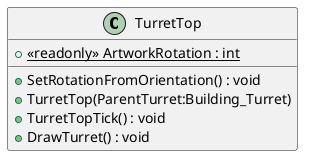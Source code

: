 @startuml
class TurretTop {
    + {static} <<readonly>> ArtworkRotation : int
    + SetRotationFromOrientation() : void
    + TurretTop(ParentTurret:Building_Turret)
    + TurretTopTick() : void
    + DrawTurret() : void
}
@enduml
